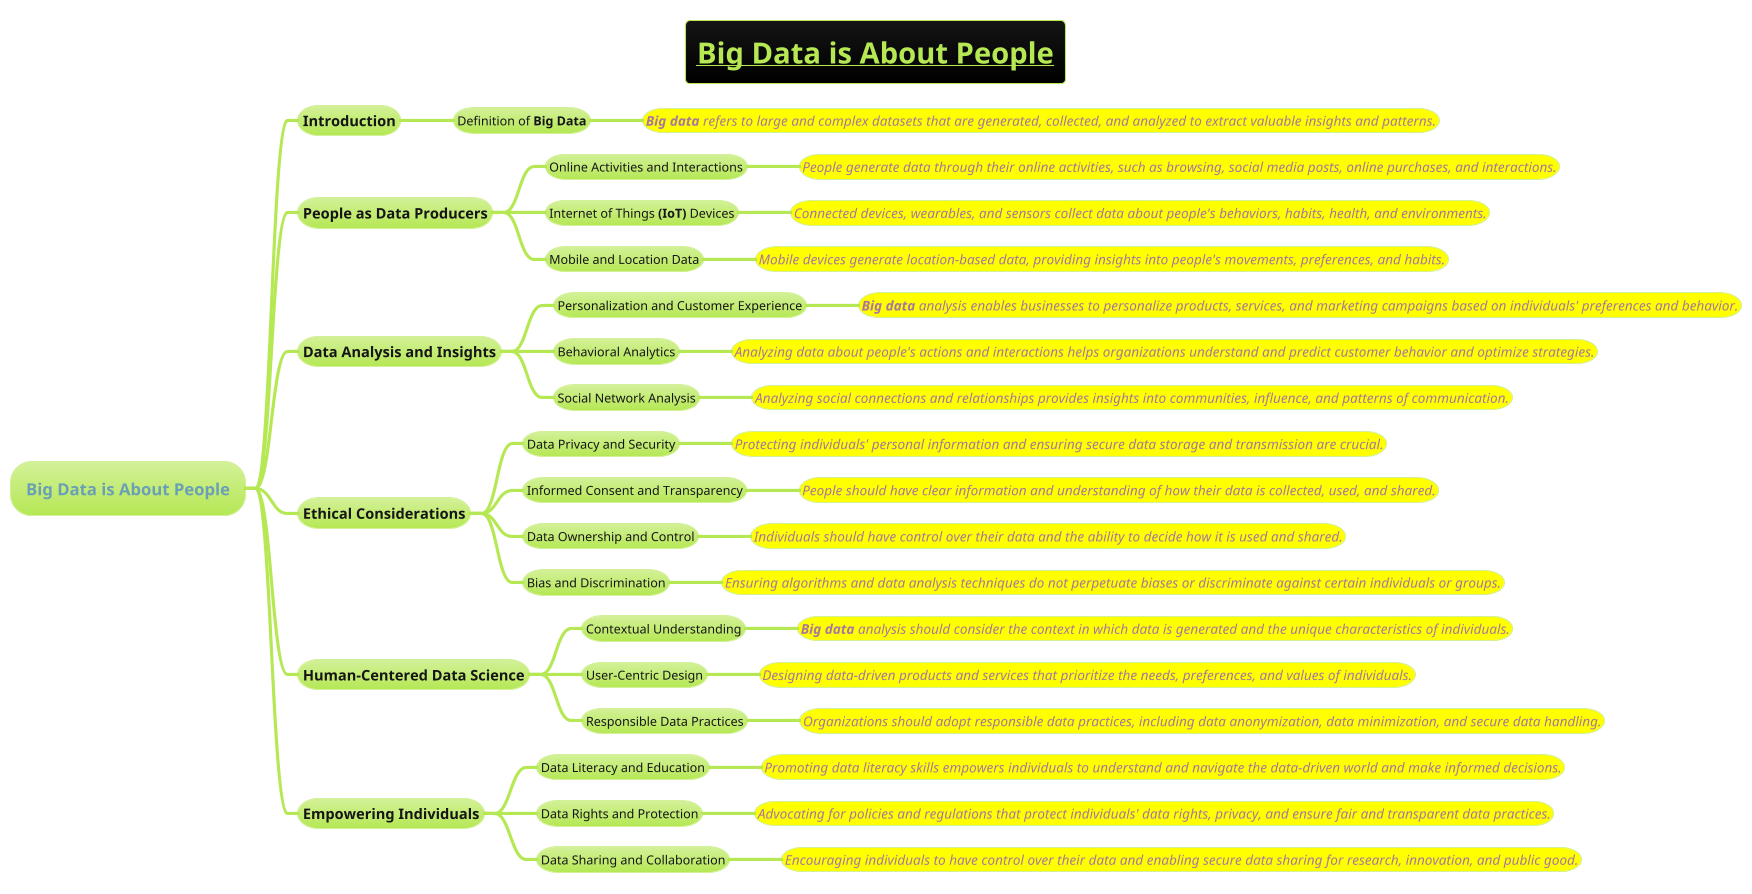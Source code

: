 @startmindmap
title =__Big Data is About People__
!theme hacker

* Big Data is About People
** Introduction
*** Definition of **Big Data**
****[#yellow] ====<size:13>**Big data** refers to large and complex datasets that are generated, collected, and analyzed to extract valuable insights and patterns.

** People as Data Producers
*** Online Activities and Interactions
****[#yellow] ====<size:13>People generate data through their online activities, such as browsing, social media posts, online purchases, and interactions.

*** Internet of Things **(IoT)** Devices
****[#yellow] ====<size:13>Connected devices, wearables, and sensors collect data about people's behaviors, habits, health, and environments.

*** Mobile and Location Data
****[#yellow] ====<size:13>Mobile devices generate location-based data, providing insights into people's movements, preferences, and habits.

** Data Analysis and Insights
*** Personalization and Customer Experience
****[#yellow] ====<size:13>**Big data** analysis enables businesses to personalize products, services, and marketing campaigns based on individuals' preferences and behavior.

*** Behavioral Analytics
****[#yellow] ====<size:13>Analyzing data about people's actions and interactions helps organizations understand and predict customer behavior and optimize strategies.

*** Social Network Analysis
****[#yellow] ====<size:13>Analyzing social connections and relationships provides insights into communities, influence, and patterns of communication.

** Ethical Considerations
*** Data Privacy and Security
****[#yellow] ====<size:13>Protecting individuals' personal information and ensuring secure data storage and transmission are crucial.

*** Informed Consent and Transparency
****[#yellow] ====<size:13>People should have clear information and understanding of how their data is collected, used, and shared.

*** Data Ownership and Control
****[#yellow] ====<size:13>Individuals should have control over their data and the ability to decide how it is used and shared.

*** Bias and Discrimination
****[#yellow] ====<size:13>Ensuring algorithms and data analysis techniques do not perpetuate biases or discriminate against certain individuals or groups.

** Human-Centered Data Science
*** Contextual Understanding
****[#yellow] ====<size:13>**Big data** analysis should consider the context in which data is generated and the unique characteristics of individuals.

*** User-Centric Design
****[#yellow] ====<size:13>Designing data-driven products and services that prioritize the needs, preferences, and values of individuals.

*** Responsible Data Practices
****[#yellow] ====<size:13>Organizations should adopt responsible data practices, including data anonymization, data minimization, and secure data handling.

** Empowering Individuals
*** Data Literacy and Education
****[#yellow] ====<size:13>Promoting data literacy skills empowers individuals to understand and navigate the data-driven world and make informed decisions.

*** Data Rights and Protection
****[#yellow] ====<size:13>Advocating for policies and regulations that protect individuals' data rights, privacy, and ensure fair and transparent data practices.

*** Data Sharing and Collaboration
****[#yellow] ====<size:13>Encouraging individuals to have control over their data and enabling secure data sharing for research, innovation, and public good.

@endmindmap
